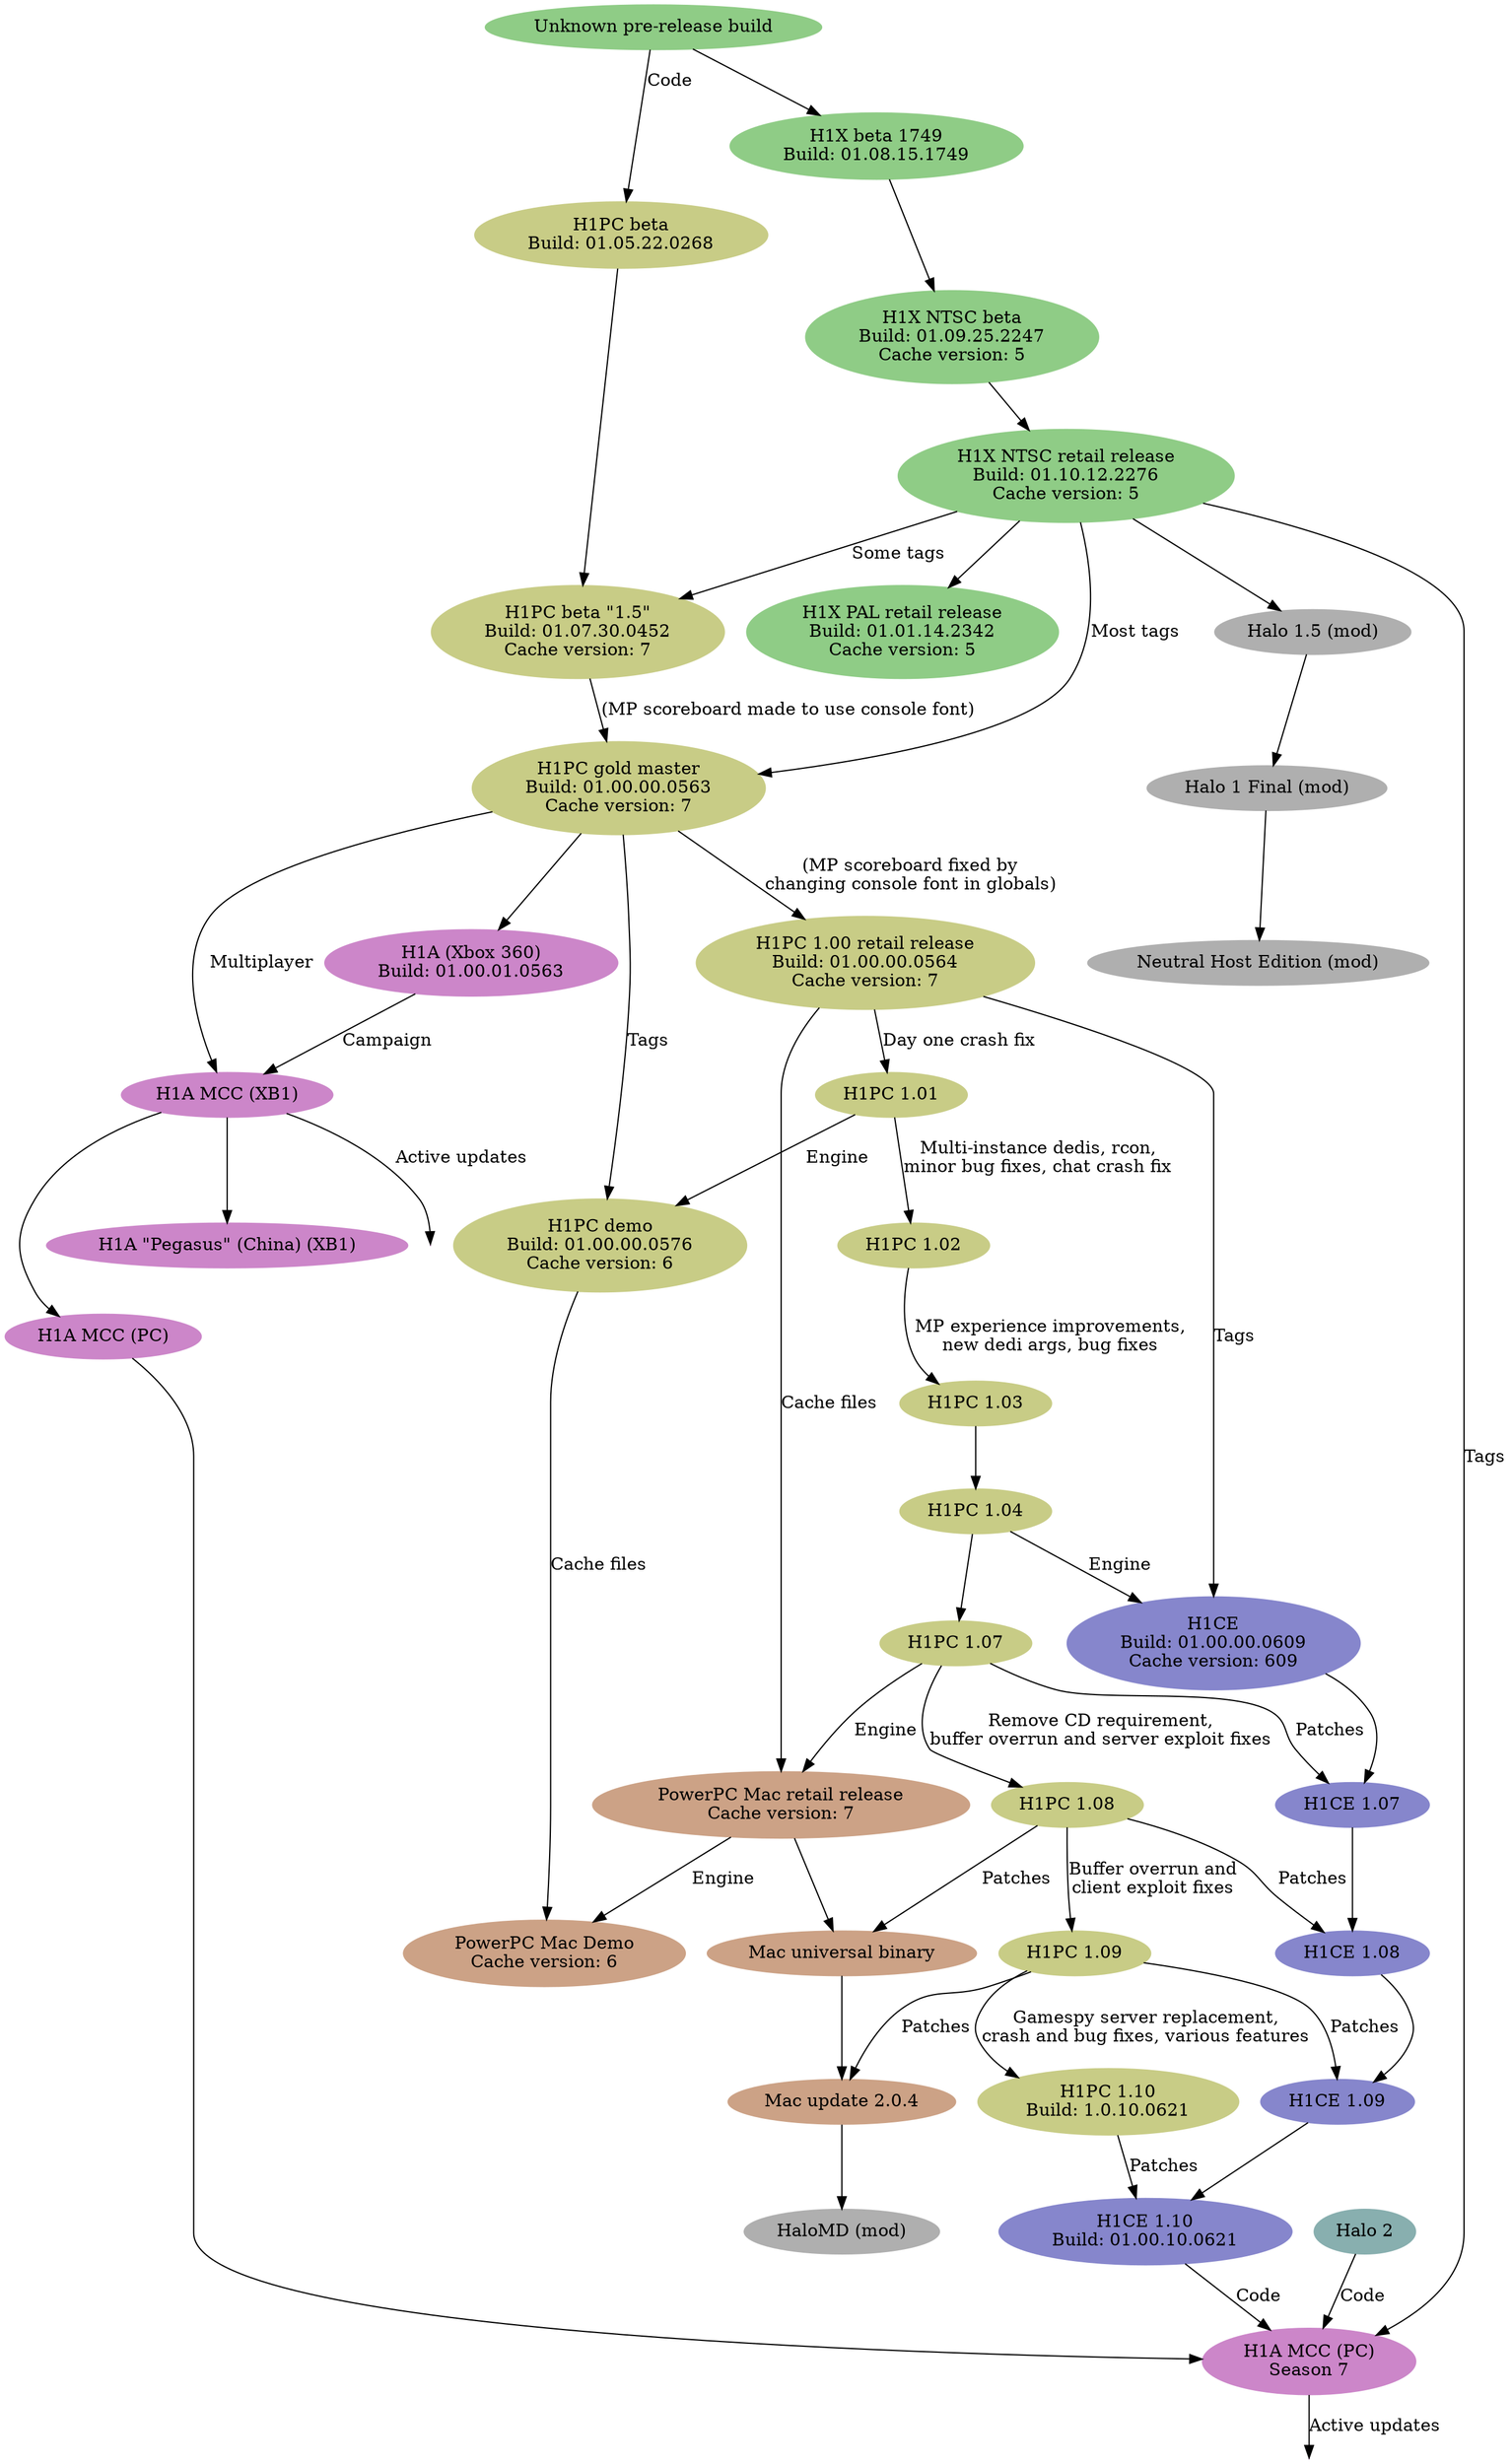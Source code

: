 digraph G {
  subgraph h1x {
    node [style=filled color="#8fcc86"]
    h1x_pre [label="Unknown pre-release build"]
    h1x_1749 [label="H1X beta 1749\nBuild: 01.08.15.1749"]
    h1x_ntsc_beta [label="H1X NTSC beta\nBuild: 01.09.25.2247\nCache version: 5"]
    h1x_ntsc_retail [label="H1X NTSC retail release\nBuild: 01.10.12.2276\nCache version: 5"]
    h1x_pal_retail [label="H1X PAL retail release\nBuild: 01.01.14.2342\nCache version: 5"]
  }

  subgraph h1pc {
    node [style=filled color="#c8cc86"];
    pc_beta1 [label="H1PC beta\nBuild: 01.05.22.0268"];
    pc_beta2 [label="H1PC beta \"1.5\"\nBuild: 01.07.30.0452\nCache version: 7"];
    pc_gold [label="H1PC gold master\nBuild: 01.00.00.0563\nCache version: 7"];
    pc_100 [label="H1PC 1.00 retail release\nBuild: 01.00.00.0564\nCache version: 7"];
    pc_101 [label="H1PC 1.01"];
    pc_102 [label="H1PC 1.02"];
    pc_103 [label="H1PC 1.03"];
    pc_104 [label="H1PC 1.04"];
    pc_107 [label="H1PC 1.07"];
    pc_108 [label="H1PC 1.08"];
    pc_109 [label="H1PC 1.09"];
    pc_110 [label="H1PC 1.10\nBuild: 1.0.10.0621"];
    pc_demo [label="H1PC demo\nBuild: 01.00.00.0576\nCache version: 6"];
  }

  subgraph h1ce {
    node [style=filled color="#8686cc"];
    h1ce_100 [label="H1CE\nBuild: 01.00.00.0609\nCache version: 609"];
    h1ce_107 [label="H1CE 1.07"];
    h1ce_108 [label="H1CE 1.08"];
    h1ce_109 [label="H1CE 1.09"];
    h1ce_110 [label="H1CE 1.10\nBuild: 01.00.10.0621"];
  }

  subgraph mac {
    node [style=filled color="#cca286"];
    mac_retail [label="PowerPC Mac retail release\nCache version: 7"];
    mac_universal [label="Mac universal binary"];
    mac_204 [label="Mac update 2.0.4"];
    mac_demo [label="PowerPC Mac Demo\nCache version: 6"];
  }

  subgraph h1a {
    node [style=filled color="#cc86c9"];
    h1a_360 [label="H1A (Xbox 360)\nBuild: 01.00.01.0563"];
    h1a_xbone [label="H1A MCC (XB1)"];
    h1a_xbone_china [label="H1A \"Pegasus\" (China) (XB1)"];
    h1a_pc [label="H1A MCC (PC)"];
    h1a_pc_s7 [label="H1A MCC (PC)\nSeason 7"];
    h1a_pc_live [label="", fixedsize="false", width=0, height=0, shape=none];
    h1a_xbone_live [label="", fixedsize="false", width=0, height=0, shape=none];
  }

  #mods
  node [style=filled color="#afafaf"];
  h15 [label="Halo 1.5 (mod)"];
  h1final [label="Halo 1 Final (mod)"];
  nhe [label="Neutral Host Edition (mod)"];
  halomd [label="HaloMD (mod)"];

  #other games
  node [style=filled color="#88afaf"];
  h2 [label="Halo 2"];

  h1x_pre -> h1x_1749;
  h1x_1749 -> h1x_ntsc_beta;
  h1x_ntsc_beta -> h1x_ntsc_retail;
  h1x_ntsc_retail -> h1x_pal_retail;

  # gearbox pc line
  h1x_pre -> pc_beta1 [label="Code"];
  pc_beta1 -> pc_beta2;
  h1x_ntsc_retail -> pc_beta2 [label="Some tags"];
  pc_beta2 -> pc_gold [label="(MP scoreboard made to use console font)"];
  h1x_ntsc_retail -> pc_gold [label="Most tags"];
  pc_gold -> pc_100 [label="(MP scoreboard fixed by\nchanging console font in globals)"];
  pc_100 -> pc_101 [label="Day one crash fix"];
  pc_101 -> pc_102 [label="Multi-instance dedis, rcon,\nminor bug fixes, chat crash fix"];
  pc_102 -> pc_103 [label="MP experience improvements,\nnew dedi args, bug fixes"];
  pc_103 -> pc_104;
  pc_104 -> pc_107;
  pc_107 -> pc_108 [label="Remove CD requirement,\nbuffer overrun and server exploit fixes"];
  pc_108 -> pc_109 [label="Buffer overrun and\nclient exploit fixes"];
  pc_109 -> pc_110 [label="Gamespy server replacement,\ncrash and bug fixes, various features"];
  pc_gold -> pc_demo [label="Tags"];
  pc_101 -> pc_demo [label="Engine"];

  # custom edition line
  pc_104 -> h1ce_100 [label="Engine"];
  pc_100 -> h1ce_100 [label="Tags"];
  h1ce_100 -> h1ce_107;
  pc_107 -> h1ce_107 [label="Patches"];
  h1ce_107 -> h1ce_108;
  pc_108 -> h1ce_108 [label="Patches"];
  h1ce_108 -> h1ce_109;
  pc_109 -> h1ce_109 [label="Patches"];
  h1ce_109 -> h1ce_110;
  pc_110 -> h1ce_110 [label="Patches"];

  # mac
  pc_demo -> mac_demo [label="Cache files"];
  pc_100 -> mac_retail [label="Cache files"];
  pc_107 -> mac_retail [label="Engine"];
  mac_retail -> mac_demo [label="Engine"];
  mac_retail -> mac_universal;
  pc_108 -> mac_universal [label="Patches"];
  mac_universal -> mac_204;
  pc_109 -> mac_204 [label="Patches"];

  # mods
  h1x_ntsc_retail -> h15;
  h15 -> h1final;
  h1final -> nhe;
  mac_204 -> halomd;

  # h1a and mcc
  pc_gold -> h1a_360;
  h1a_360 -> h1a_xbone [label="Campaign"];
  pc_gold -> h1a_xbone [label="Multiplayer"];
  h1a_xbone -> h1a_pc;
  h1a_xbone -> h1a_xbone_live [label="Active updates"];
  h1a_xbone -> h1a_xbone_china;
  h1a_pc -> h1a_pc_s7;
  h1ce_110 -> h1a_pc_s7 [label="Code"];
  h1x_ntsc_retail -> h1a_pc_s7 [label="Tags"];
  h2 -> h1a_pc_s7 [label="Code"];
  h1a_pc_s7 -> h1a_pc_live [label="Active updates"];
}
